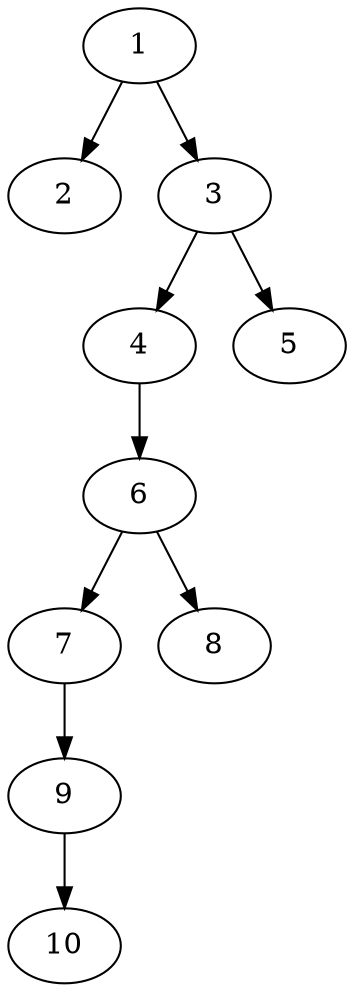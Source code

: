 // DAG (tier=1-easy, mode=compute, n=10, ccr=0.265, fat=0.430, density=0.372, regular=0.798, jump=0.040, mindata=262144, maxdata=2097152)
// DAG automatically generated by daggen at Sun Aug 24 16:33:32 2025
// /home/ermia/Project/Environments/daggen/bin/daggen --dot --ccr 0.265 --fat 0.430 --regular 0.798 --density 0.372 --jump 0.040 --mindata 262144 --maxdata 2097152 -n 10 
digraph G {
  1 [size="423450924348628", alpha="0.13", expect_size="211725462174314"]
  1 -> 2 [size ="26877938892800"]
  1 -> 3 [size ="26877938892800"]
  2 [size="3212860079371976704", alpha="0.11", expect_size="1606430039685988352"]
  3 [size="16053082776548968", alpha="0.02", expect_size="8026541388274484"]
  3 -> 4 [size ="6719484723200"]
  3 -> 5 [size ="6719484723200"]
  4 [size="16329874250526396", alpha="0.05", expect_size="8164937125263198"]
  4 -> 6 [size ="27786425139200"]
  5 [size="674607228521484", alpha="0.15", expect_size="337303614260742"]
  6 [size="359836478947585", alpha="0.16", expect_size="179918239473792"]
  6 -> 7 [size ="7747055648768"]
  6 -> 8 [size ="7747055648768"]
  7 [size="712462874074281", alpha="0.17", expect_size="356231437037140"]
  7 -> 9 [size ="25807686729728"]
  8 [size="286289947789432", alpha="0.15", expect_size="143144973894716"]
  9 [size="196763653104467968", alpha="0.17", expect_size="98381826552233984"]
  9 -> 10 [size ="2706366267392"]
  10 [size="195415765940384", alpha="0.19", expect_size="97707882970192"]
}